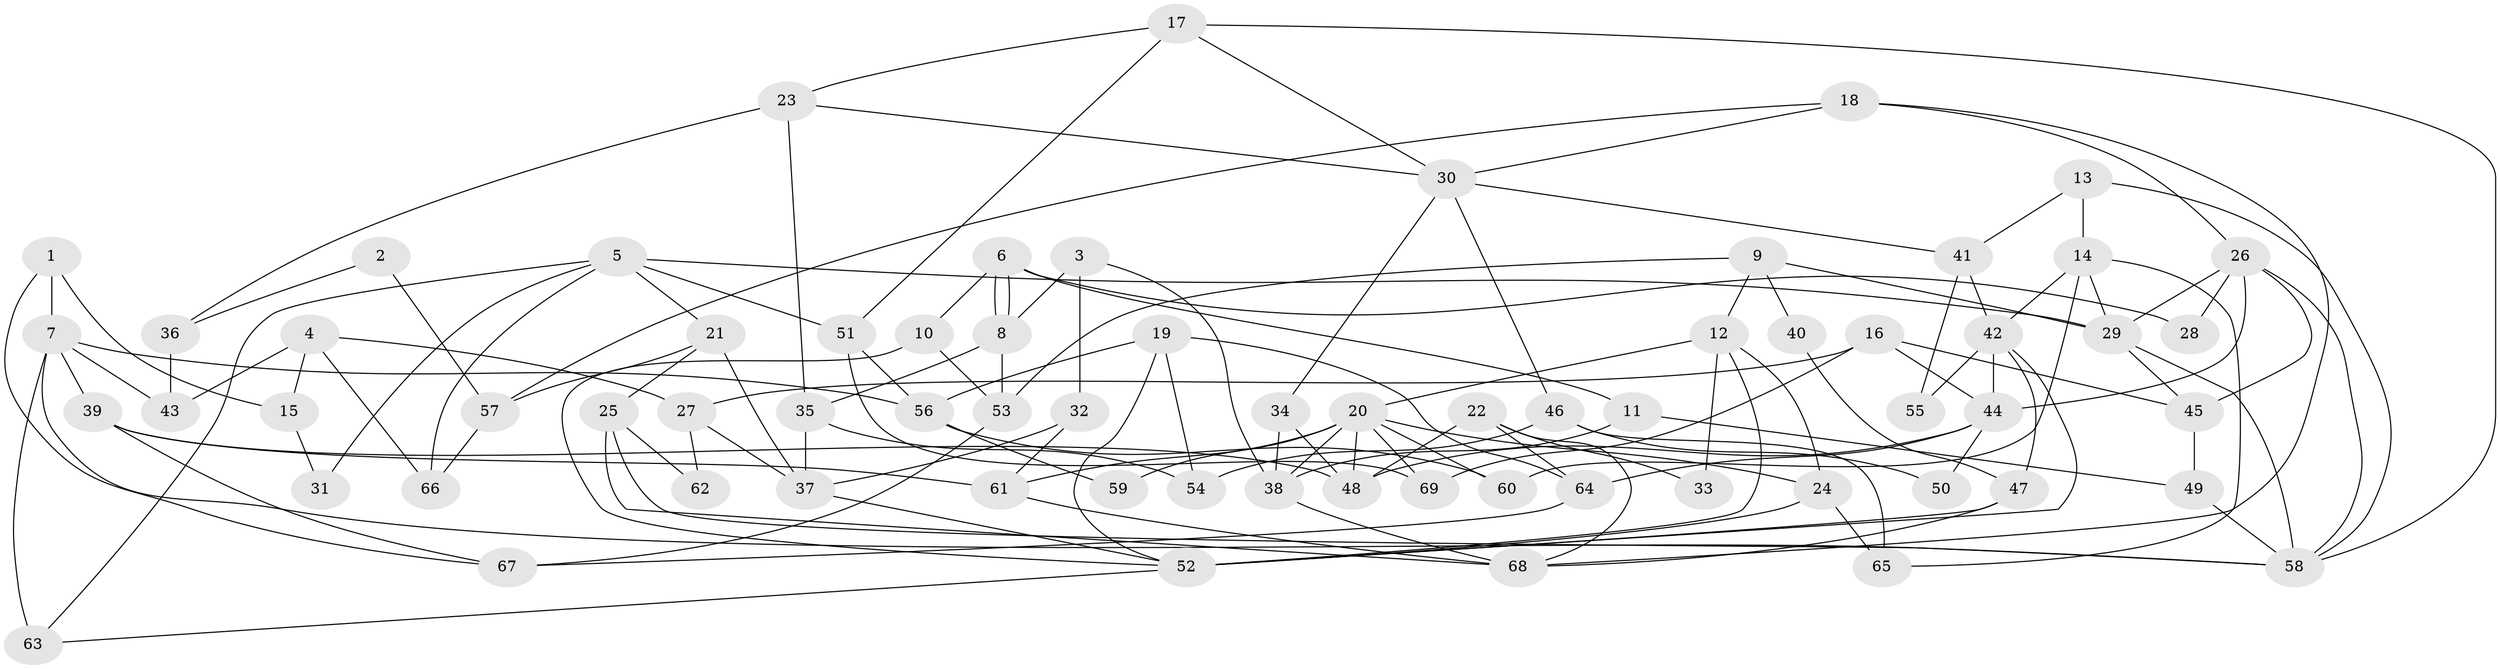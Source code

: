 // coarse degree distribution, {7: 0.18518518518518517, 3: 0.14814814814814814, 10: 0.1111111111111111, 6: 0.07407407407407407, 5: 0.1111111111111111, 9: 0.07407407407407407, 12: 0.037037037037037035, 4: 0.18518518518518517, 2: 0.07407407407407407}
// Generated by graph-tools (version 1.1) at 2025/18/03/04/25 18:18:47]
// undirected, 69 vertices, 138 edges
graph export_dot {
graph [start="1"]
  node [color=gray90,style=filled];
  1;
  2;
  3;
  4;
  5;
  6;
  7;
  8;
  9;
  10;
  11;
  12;
  13;
  14;
  15;
  16;
  17;
  18;
  19;
  20;
  21;
  22;
  23;
  24;
  25;
  26;
  27;
  28;
  29;
  30;
  31;
  32;
  33;
  34;
  35;
  36;
  37;
  38;
  39;
  40;
  41;
  42;
  43;
  44;
  45;
  46;
  47;
  48;
  49;
  50;
  51;
  52;
  53;
  54;
  55;
  56;
  57;
  58;
  59;
  60;
  61;
  62;
  63;
  64;
  65;
  66;
  67;
  68;
  69;
  1 -- 67;
  1 -- 7;
  1 -- 15;
  2 -- 57;
  2 -- 36;
  3 -- 38;
  3 -- 8;
  3 -- 32;
  4 -- 66;
  4 -- 27;
  4 -- 15;
  4 -- 43;
  5 -- 29;
  5 -- 63;
  5 -- 21;
  5 -- 31;
  5 -- 51;
  5 -- 66;
  6 -- 8;
  6 -- 8;
  6 -- 10;
  6 -- 11;
  6 -- 28;
  7 -- 39;
  7 -- 56;
  7 -- 43;
  7 -- 58;
  7 -- 63;
  8 -- 35;
  8 -- 53;
  9 -- 12;
  9 -- 29;
  9 -- 40;
  9 -- 53;
  10 -- 52;
  10 -- 53;
  11 -- 38;
  11 -- 49;
  12 -- 20;
  12 -- 52;
  12 -- 24;
  12 -- 33;
  13 -- 41;
  13 -- 58;
  13 -- 14;
  14 -- 42;
  14 -- 29;
  14 -- 60;
  14 -- 65;
  15 -- 31;
  16 -- 45;
  16 -- 69;
  16 -- 27;
  16 -- 44;
  17 -- 58;
  17 -- 30;
  17 -- 23;
  17 -- 51;
  18 -- 26;
  18 -- 68;
  18 -- 30;
  18 -- 57;
  19 -- 52;
  19 -- 64;
  19 -- 54;
  19 -- 56;
  20 -- 60;
  20 -- 61;
  20 -- 24;
  20 -- 38;
  20 -- 48;
  20 -- 59;
  20 -- 69;
  21 -- 37;
  21 -- 25;
  21 -- 57;
  22 -- 48;
  22 -- 68;
  22 -- 33;
  22 -- 64;
  23 -- 35;
  23 -- 30;
  23 -- 36;
  24 -- 52;
  24 -- 65;
  25 -- 58;
  25 -- 62;
  25 -- 68;
  26 -- 45;
  26 -- 58;
  26 -- 28;
  26 -- 29;
  26 -- 44;
  27 -- 37;
  27 -- 62;
  29 -- 45;
  29 -- 58;
  30 -- 34;
  30 -- 41;
  30 -- 46;
  32 -- 61;
  32 -- 37;
  34 -- 48;
  34 -- 38;
  35 -- 54;
  35 -- 37;
  36 -- 43;
  37 -- 52;
  38 -- 68;
  39 -- 67;
  39 -- 48;
  39 -- 61;
  40 -- 47;
  41 -- 42;
  41 -- 55;
  42 -- 47;
  42 -- 44;
  42 -- 52;
  42 -- 55;
  44 -- 48;
  44 -- 50;
  44 -- 64;
  45 -- 49;
  46 -- 65;
  46 -- 50;
  46 -- 54;
  47 -- 52;
  47 -- 68;
  49 -- 58;
  51 -- 56;
  51 -- 69;
  52 -- 63;
  53 -- 67;
  56 -- 59;
  56 -- 60;
  57 -- 66;
  61 -- 68;
  64 -- 67;
}
